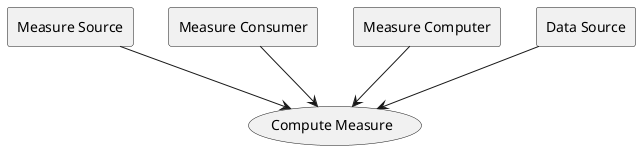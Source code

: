 @startuml

agent "Measure Source" as MeasureSource

agent "Measure Consumer" as MeasureConsumer

agent "Measure Computer" as MeasureComputer

agent "Data Source" as DataSource
usecase (Compute Measure) as (COMPUTE-MX)
MeasureSource --> (COMPUTE-MX)
MeasureConsumer --> (COMPUTE-MX)
MeasureComputer --> (COMPUTE-MX)
DataSource --> (COMPUTE-MX)
@enduml
